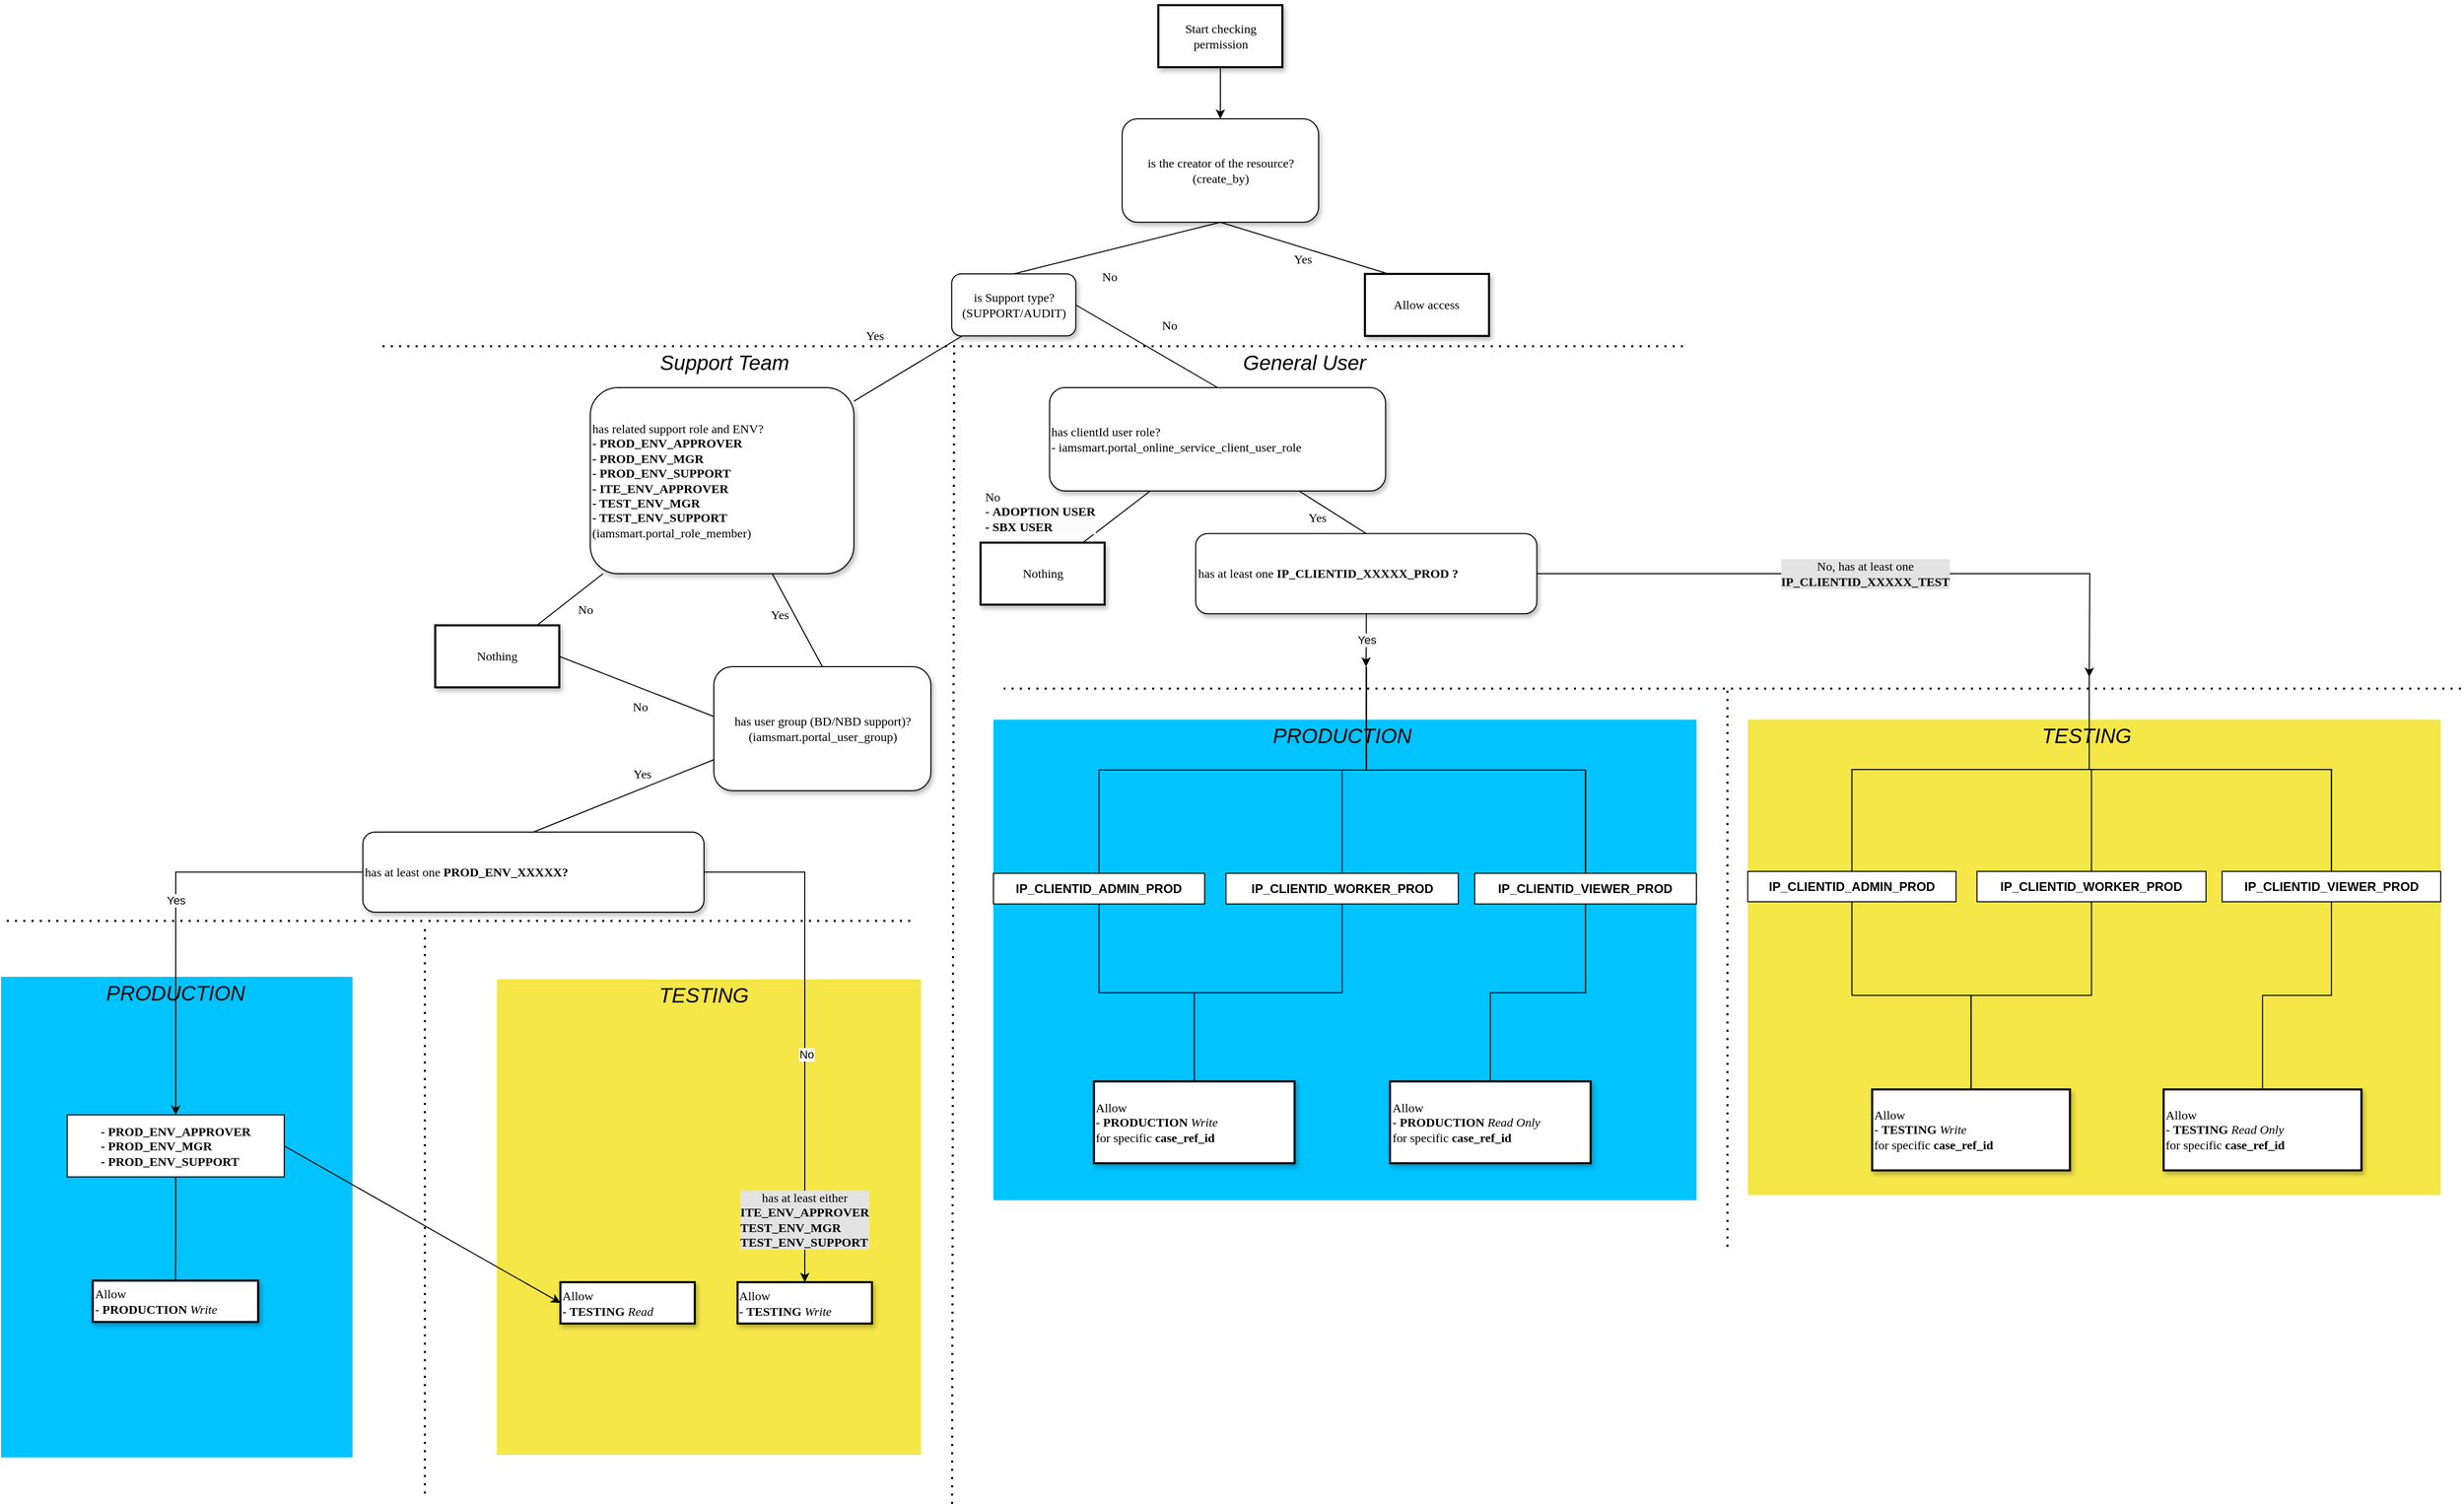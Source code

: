 <mxfile version="26.0.6" pages="2">
  <diagram name="Page-1" id="10a91c8b-09ff-31b1-d368-03940ed4cc9e">
    <mxGraphModel dx="2662" dy="961" grid="1" gridSize="10" guides="1" tooltips="1" connect="1" arrows="1" fold="1" page="1" pageScale="1" pageWidth="1100" pageHeight="850" background="none" math="0" shadow="0">
      <root>
        <mxCell id="0" />
        <mxCell id="1" parent="0" />
        <mxCell id="3dLhYdu3cuJutTxXhPSu-93" value="" style="group;fillColor=#00C3FF;" parent="1" vertex="1" connectable="0">
          <mxGeometry x="910" y="701.25" width="680" height="465" as="geometry" />
        </mxCell>
        <mxCell id="3dLhYdu3cuJutTxXhPSu-45" value="&lt;b&gt;IP_CLIENTID_ADMIN_PROD&lt;/b&gt;" style="whiteSpace=wrap;html=1;align=center;verticalAlign=middle;treeFolding=1;treeMoving=1;newEdgeStyle={&quot;edgeStyle&quot;:&quot;elbowEdgeStyle&quot;,&quot;startArrow&quot;:&quot;none&quot;,&quot;endArrow&quot;:&quot;none&quot;};imageWidth=24;" parent="3dLhYdu3cuJutTxXhPSu-93" vertex="1">
          <mxGeometry y="148.652" width="204.312" height="29.681" as="geometry" />
        </mxCell>
        <mxCell id="3dLhYdu3cuJutTxXhPSu-46" value="&lt;b style=&quot;&quot;&gt;IP_CLIENTID_WORKER_PROD&lt;/b&gt;" style="whiteSpace=wrap;html=1;align=center;verticalAlign=middle;treeFolding=1;treeMoving=1;newEdgeStyle={&quot;edgeStyle&quot;:&quot;elbowEdgeStyle&quot;,&quot;startArrow&quot;:&quot;none&quot;,&quot;endArrow&quot;:&quot;none&quot;};imageWidth=24;" parent="3dLhYdu3cuJutTxXhPSu-93" vertex="1">
          <mxGeometry x="224.906" y="148.652" width="224.743" height="29.681" as="geometry" />
        </mxCell>
        <mxCell id="3dLhYdu3cuJutTxXhPSu-48" value="&lt;b style=&quot;&quot;&gt;IP_CLIENTID_VIEWER_PROD&lt;/b&gt;" style="whiteSpace=wrap;html=1;align=center;verticalAlign=middle;treeFolding=1;treeMoving=1;newEdgeStyle={&quot;edgeStyle&quot;:&quot;elbowEdgeStyle&quot;,&quot;startArrow&quot;:&quot;none&quot;,&quot;endArrow&quot;:&quot;none&quot;};imageWidth=24;" parent="3dLhYdu3cuJutTxXhPSu-93" vertex="1">
          <mxGeometry x="465.473" y="148.652" width="214.527" height="29.681" as="geometry" />
        </mxCell>
        <mxCell id="3dLhYdu3cuJutTxXhPSu-50" value="&lt;div style=&quot;&quot;&gt;&lt;span style=&quot;background-color: transparent; color: light-dark(rgb(0, 0, 0), rgb(255, 255, 255));&quot;&gt;Allow&lt;/span&gt;&lt;/div&gt;&lt;div&gt;-&amp;nbsp;&lt;b&gt;PRODUCTION&lt;/b&gt; &lt;i&gt;Write&lt;/i&gt;&lt;br&gt;&lt;/div&gt;&lt;div&gt;for specific &lt;b&gt;case_ref_id&lt;/b&gt;&lt;/div&gt;" style="whiteSpace=wrap;html=1;rounded=0;shadow=1;labelBackgroundColor=none;strokeWidth=2;fontFamily=Verdana;fontSize=12;align=left;" parent="3dLhYdu3cuJutTxXhPSu-93" vertex="1">
          <mxGeometry x="97.204" y="350.001" width="194.096" height="79.149" as="geometry" />
        </mxCell>
        <mxCell id="3dLhYdu3cuJutTxXhPSu-54" value="&lt;div style=&quot;&quot;&gt;&lt;span style=&quot;background-color: transparent; color: light-dark(rgb(0, 0, 0), rgb(255, 255, 255));&quot;&gt;Allow&lt;/span&gt;&lt;/div&gt;&lt;div&gt;-&amp;nbsp;&lt;b&gt;PRODUCTION&lt;/b&gt; &lt;i&gt;Read Only&lt;/i&gt;&lt;br&gt;&lt;/div&gt;&lt;div&gt;for specific &lt;b&gt;case_ref_id&lt;/b&gt;&lt;/div&gt;" style="whiteSpace=wrap;html=1;rounded=0;shadow=1;labelBackgroundColor=none;strokeWidth=2;fontFamily=Verdana;fontSize=12;align=left;" parent="3dLhYdu3cuJutTxXhPSu-93" vertex="1">
          <mxGeometry x="383.567" y="350.001" width="194.096" height="79.149" as="geometry" />
        </mxCell>
        <mxCell id="3dLhYdu3cuJutTxXhPSu-82" value="" style="edgeStyle=elbowEdgeStyle;elbow=vertical;sourcePerimeterSpacing=0;targetPerimeterSpacing=0;startArrow=none;endArrow=none;rounded=0;curved=0;exitX=0.5;exitY=1;exitDx=0;exitDy=0;entryX=0.5;entryY=0;entryDx=0;entryDy=0;" parent="3dLhYdu3cuJutTxXhPSu-93" source="3dLhYdu3cuJutTxXhPSu-45" target="3dLhYdu3cuJutTxXhPSu-50" edge="1">
          <mxGeometry relative="1" as="geometry">
            <mxPoint x="24.814" y="178.085" as="sourcePoint" />
            <mxPoint x="259.772" y="257.234" as="targetPoint" />
          </mxGeometry>
        </mxCell>
        <mxCell id="3dLhYdu3cuJutTxXhPSu-83" value="" style="edgeStyle=elbowEdgeStyle;elbow=vertical;sourcePerimeterSpacing=0;targetPerimeterSpacing=0;startArrow=none;endArrow=none;rounded=0;curved=0;exitX=0.5;exitY=1;exitDx=0;exitDy=0;entryX=0.5;entryY=0;entryDx=0;entryDy=0;" parent="3dLhYdu3cuJutTxXhPSu-93" source="3dLhYdu3cuJutTxXhPSu-46" target="3dLhYdu3cuJutTxXhPSu-50" edge="1">
          <mxGeometry relative="1" as="geometry">
            <mxPoint x="112.371" y="188.721" as="sourcePoint" />
            <mxPoint x="204.312" y="258.965" as="targetPoint" />
          </mxGeometry>
        </mxCell>
        <mxCell id="3dLhYdu3cuJutTxXhPSu-86" value="PRODUCTION" style="text;html=1;align=center;verticalAlign=middle;whiteSpace=wrap;rounded=0;fontSize=20;fontStyle=2" parent="3dLhYdu3cuJutTxXhPSu-93" vertex="1">
          <mxGeometry x="265.922" width="143.018" height="29.681" as="geometry" />
        </mxCell>
        <mxCell id="3dLhYdu3cuJutTxXhPSu-88" value="" style="edgeStyle=elbowEdgeStyle;elbow=vertical;sourcePerimeterSpacing=0;targetPerimeterSpacing=0;startArrow=none;endArrow=none;rounded=0;curved=0;exitX=0.5;exitY=1;exitDx=0;exitDy=0;entryX=0.5;entryY=0;entryDx=0;entryDy=0;" parent="3dLhYdu3cuJutTxXhPSu-93" source="3dLhYdu3cuJutTxXhPSu-48" target="3dLhYdu3cuJutTxXhPSu-54" edge="1">
          <mxGeometry relative="1" as="geometry">
            <mxPoint x="347.646" y="187.979" as="sourcePoint" />
            <mxPoint x="230.167" y="397.723" as="targetPoint" />
          </mxGeometry>
        </mxCell>
        <mxCell id="3dLhYdu3cuJutTxXhPSu-94" value="" style="group;fillColor=light-dark(#f5e747, #ededed);" parent="1" vertex="1" connectable="0">
          <mxGeometry x="1639.69" y="701.25" width="670.31" height="460" as="geometry" />
        </mxCell>
        <mxCell id="3dLhYdu3cuJutTxXhPSu-55" value="&lt;div style=&quot;&quot;&gt;&lt;span style=&quot;background-color: transparent; color: light-dark(rgb(0, 0, 0), rgb(255, 255, 255));&quot;&gt;Allow&lt;/span&gt;&lt;/div&gt;&lt;div&gt;-&amp;nbsp;&lt;b&gt;TESTING&lt;/b&gt;&amp;nbsp;&lt;i&gt;Write&lt;/i&gt;&lt;br&gt;&lt;/div&gt;&lt;div&gt;for specific &lt;b&gt;case_ref_id&lt;/b&gt;&lt;/div&gt;" style="whiteSpace=wrap;html=1;rounded=0;shadow=1;labelBackgroundColor=none;strokeWidth=2;fontFamily=Verdana;fontSize=12;align=left;" parent="3dLhYdu3cuJutTxXhPSu-94" vertex="1">
          <mxGeometry x="120.309" y="357.782" width="191.33" height="78.298" as="geometry" />
        </mxCell>
        <mxCell id="3dLhYdu3cuJutTxXhPSu-56" value="&lt;div style=&quot;&quot;&gt;&lt;span style=&quot;background-color: transparent; color: light-dark(rgb(0, 0, 0), rgb(255, 255, 255));&quot;&gt;Allow&lt;/span&gt;&lt;/div&gt;&lt;div&gt;-&amp;nbsp;&lt;b&gt;TESTING&lt;/b&gt;&amp;nbsp;&lt;i&gt;Read Only&lt;/i&gt;&lt;br&gt;&lt;/div&gt;&lt;div&gt;for specific &lt;b&gt;case_ref_id&lt;/b&gt;&lt;/div&gt;" style="whiteSpace=wrap;html=1;rounded=0;shadow=1;labelBackgroundColor=none;strokeWidth=2;fontFamily=Verdana;fontSize=12;align=left;" parent="3dLhYdu3cuJutTxXhPSu-94" vertex="1">
          <mxGeometry x="402.27" y="357.782" width="191.33" height="78.298" as="geometry" />
        </mxCell>
        <mxCell id="3dLhYdu3cuJutTxXhPSu-65" value="&lt;b&gt;IP_CLIENTID_ADMIN_PROD&lt;/b&gt;" style="whiteSpace=wrap;html=1;align=center;verticalAlign=middle;treeFolding=1;treeMoving=1;newEdgeStyle={&quot;edgeStyle&quot;:&quot;elbowEdgeStyle&quot;,&quot;startArrow&quot;:&quot;none&quot;,&quot;endArrow&quot;:&quot;none&quot;};imageWidth=24;" parent="3dLhYdu3cuJutTxXhPSu-94" vertex="1">
          <mxGeometry y="146.809" width="201.4" height="29.362" as="geometry" />
        </mxCell>
        <mxCell id="3dLhYdu3cuJutTxXhPSu-66" value="&lt;b style=&quot;&quot;&gt;IP_CLIENTID_WORKER_PROD&lt;/b&gt;" style="whiteSpace=wrap;html=1;align=center;verticalAlign=middle;treeFolding=1;treeMoving=1;newEdgeStyle={&quot;edgeStyle&quot;:&quot;elbowEdgeStyle&quot;,&quot;startArrow&quot;:&quot;none&quot;,&quot;endArrow&quot;:&quot;none&quot;};imageWidth=24;" parent="3dLhYdu3cuJutTxXhPSu-94" vertex="1">
          <mxGeometry x="221.701" y="146.809" width="221.54" height="29.362" as="geometry" />
        </mxCell>
        <mxCell id="3dLhYdu3cuJutTxXhPSu-68" value="&lt;b style=&quot;&quot;&gt;IP_CLIENTID_VIEWER_PROD&lt;/b&gt;" style="whiteSpace=wrap;html=1;align=center;verticalAlign=middle;treeFolding=1;treeMoving=1;newEdgeStyle={&quot;edgeStyle&quot;:&quot;elbowEdgeStyle&quot;,&quot;startArrow&quot;:&quot;none&quot;,&quot;endArrow&quot;:&quot;none&quot;};imageWidth=24;" parent="3dLhYdu3cuJutTxXhPSu-94" vertex="1">
          <mxGeometry x="458.84" y="146.809" width="211.47" height="29.362" as="geometry" />
        </mxCell>
        <mxCell id="3dLhYdu3cuJutTxXhPSu-87" value="TESTING" style="text;html=1;align=center;verticalAlign=middle;whiteSpace=wrap;rounded=0;fontSize=20;fontStyle=2" parent="3dLhYdu3cuJutTxXhPSu-94" vertex="1">
          <mxGeometry x="257.168" width="140.98" height="29.362" as="geometry" />
        </mxCell>
        <mxCell id="3dLhYdu3cuJutTxXhPSu-89" value="" style="edgeStyle=elbowEdgeStyle;elbow=vertical;sourcePerimeterSpacing=0;targetPerimeterSpacing=0;startArrow=none;endArrow=none;rounded=0;curved=0;exitX=0.5;exitY=1;exitDx=0;exitDy=0;entryX=0.5;entryY=0;entryDx=0;entryDy=0;" parent="3dLhYdu3cuJutTxXhPSu-94" source="3dLhYdu3cuJutTxXhPSu-68" target="3dLhYdu3cuJutTxXhPSu-56" edge="1">
          <mxGeometry relative="1" as="geometry">
            <mxPoint x="-130.598" y="185.957" as="sourcePoint" />
            <mxPoint x="-196.053" y="393.447" as="targetPoint" />
          </mxGeometry>
        </mxCell>
        <mxCell id="3dLhYdu3cuJutTxXhPSu-90" value="" style="edgeStyle=elbowEdgeStyle;elbow=vertical;sourcePerimeterSpacing=0;targetPerimeterSpacing=0;startArrow=none;endArrow=none;rounded=0;curved=0;exitX=0.5;exitY=1;exitDx=0;exitDy=0;entryX=0.5;entryY=0;entryDx=0;entryDy=0;" parent="3dLhYdu3cuJutTxXhPSu-94" source="3dLhYdu3cuJutTxXhPSu-66" target="3dLhYdu3cuJutTxXhPSu-55" edge="1">
          <mxGeometry relative="1" as="geometry">
            <mxPoint x="-130.598" y="185.957" as="sourcePoint" />
            <mxPoint x="-196.053" y="393.447" as="targetPoint" />
          </mxGeometry>
        </mxCell>
        <mxCell id="3dLhYdu3cuJutTxXhPSu-91" value="" style="edgeStyle=elbowEdgeStyle;elbow=vertical;sourcePerimeterSpacing=0;targetPerimeterSpacing=0;startArrow=none;endArrow=none;rounded=0;curved=0;exitX=0.5;exitY=1;exitDx=0;exitDy=0;entryX=0.5;entryY=0;entryDx=0;entryDy=0;" parent="3dLhYdu3cuJutTxXhPSu-94" source="3dLhYdu3cuJutTxXhPSu-65" target="3dLhYdu3cuJutTxXhPSu-55" edge="1">
          <mxGeometry relative="1" as="geometry">
            <mxPoint x="-120.528" y="195.745" as="sourcePoint" />
            <mxPoint x="-185.983" y="403.234" as="targetPoint" />
          </mxGeometry>
        </mxCell>
        <mxCell id="62893188c0fa7362-1" value="is Support type?&lt;div&gt;(SUPPORT/AUDIT)&lt;/div&gt;" style="whiteSpace=wrap;html=1;rounded=1;shadow=1;labelBackgroundColor=none;strokeWidth=1;fontFamily=Verdana;fontSize=12;align=center;" parent="1" vertex="1">
          <mxGeometry x="869.644" y="270" width="120" height="60" as="geometry" />
        </mxCell>
        <mxCell id="62893188c0fa7362-3" value="has related support role and ENV?&lt;br&gt;&lt;div&gt;&lt;b&gt;- PROD_ENV_APPROVER&lt;/b&gt;&lt;/div&gt;&lt;div&gt;&lt;b&gt;- PROD_ENV_MGR&lt;/b&gt;&lt;/div&gt;&lt;div&gt;&lt;b&gt;- PROD_ENV_SUPPORT&lt;/b&gt;&lt;/div&gt;&lt;div&gt;&lt;div&gt;&lt;b&gt;- ITE_ENV_APPROVER&lt;/b&gt;&lt;/div&gt;&lt;div&gt;&lt;b&gt;- TEST_ENV_MGR&lt;/b&gt;&lt;/div&gt;&lt;div&gt;&lt;b&gt;- TEST_ENV_SUPPORT&lt;/b&gt;&lt;/div&gt;&lt;/div&gt;(iamsmart.portal_role_member)" style="whiteSpace=wrap;html=1;rounded=1;shadow=1;labelBackgroundColor=none;strokeWidth=1;fontFamily=Verdana;fontSize=12;align=left;" parent="1" vertex="1">
          <mxGeometry x="520" y="380" width="255" height="180" as="geometry" />
        </mxCell>
        <mxCell id="62893188c0fa7362-4" value="Yes" style="rounded=0;html=1;labelBackgroundColor=none;startArrow=none;startFill=0;startSize=5;endArrow=none;endFill=0;endSize=5;jettySize=auto;orthogonalLoop=1;strokeWidth=1;fontFamily=Verdana;fontSize=12" parent="1" source="62893188c0fa7362-1" target="62893188c0fa7362-3" edge="1">
          <mxGeometry x="0.185" y="-44" relative="1" as="geometry">
            <mxPoint as="offset" />
          </mxGeometry>
        </mxCell>
        <mxCell id="62893188c0fa7362-5" value="No" style="rounded=0;html=1;labelBackgroundColor=none;startArrow=none;startFill=0;startSize=5;endArrow=none;endFill=0;endSize=5;jettySize=auto;orthogonalLoop=1;strokeWidth=1;fontFamily=Verdana;fontSize=12;exitX=1;exitY=0.5;exitDx=0;exitDy=0;entryX=0.5;entryY=0;entryDx=0;entryDy=0;" parent="1" source="62893188c0fa7362-1" target="ggczQ8R7zVc78r3qwQfg-11" edge="1">
          <mxGeometry x="0.11" y="28" relative="1" as="geometry">
            <mxPoint as="offset" />
            <mxPoint x="1067.5" y="376.957" as="sourcePoint" />
            <mxPoint x="709.0" y="400" as="targetPoint" />
          </mxGeometry>
        </mxCell>
        <mxCell id="62893188c0fa7362-11" value="&lt;span&gt;Nothing&lt;/span&gt;" style="whiteSpace=wrap;html=1;rounded=0;shadow=1;labelBackgroundColor=none;strokeWidth=2;fontFamily=Verdana;fontSize=12;align=center;" parent="1" vertex="1">
          <mxGeometry x="370" y="610" width="120" height="60" as="geometry" />
        </mxCell>
        <mxCell id="62893188c0fa7362-16" value="Yes" style="rounded=0;html=1;labelBackgroundColor=none;startArrow=none;startFill=0;startSize=5;endArrow=none;endFill=0;endSize=5;jettySize=auto;orthogonalLoop=1;strokeWidth=1;fontFamily=Verdana;fontSize=12;entryX=0.5;entryY=0;entryDx=0;entryDy=0;" parent="1" source="62893188c0fa7362-3" target="ggczQ8R7zVc78r3qwQfg-3" edge="1">
          <mxGeometry x="-0.261" y="-13" relative="1" as="geometry">
            <mxPoint as="offset" />
            <mxPoint x="177.5" y="585" as="targetPoint" />
          </mxGeometry>
        </mxCell>
        <mxCell id="62893188c0fa7362-17" value="No" style="rounded=0;html=1;labelBackgroundColor=none;startArrow=none;startFill=0;startSize=5;endArrow=none;endFill=0;endSize=5;jettySize=auto;orthogonalLoop=1;strokeWidth=1;fontFamily=Verdana;fontSize=12" parent="1" source="62893188c0fa7362-3" target="62893188c0fa7362-11" edge="1">
          <mxGeometry x="-0.129" y="17" relative="1" as="geometry">
            <mxPoint as="offset" />
          </mxGeometry>
        </mxCell>
        <mxCell id="ggczQ8R7zVc78r3qwQfg-2" value="" style="endArrow=none;dashed=1;html=1;dashPattern=1 3;strokeWidth=2;rounded=0;" parent="1" edge="1">
          <mxGeometry width="50" height="50" relative="1" as="geometry">
            <mxPoint x="870" y="1460" as="sourcePoint" />
            <mxPoint x="872" y="340" as="targetPoint" />
          </mxGeometry>
        </mxCell>
        <mxCell id="ggczQ8R7zVc78r3qwQfg-3" value="has user group (BD/NBD support)?&lt;br&gt;&lt;span&gt;(iamsmart.portal_user_group)&lt;/span&gt;" style="whiteSpace=wrap;html=1;rounded=1;shadow=1;labelBackgroundColor=none;strokeWidth=1;fontFamily=Verdana;fontSize=12;align=center;" parent="1" vertex="1">
          <mxGeometry x="639.5" y="650" width="210" height="120" as="geometry" />
        </mxCell>
        <mxCell id="ggczQ8R7zVc78r3qwQfg-7" value="Yes" style="rounded=0;html=1;labelBackgroundColor=none;startArrow=none;startFill=0;startSize=5;endArrow=none;endFill=0;endSize=5;jettySize=auto;orthogonalLoop=1;strokeWidth=1;fontFamily=Verdana;fontSize=12;exitX=0;exitY=0.75;exitDx=0;exitDy=0;entryX=0.5;entryY=0;entryDx=0;entryDy=0;" parent="1" source="ggczQ8R7zVc78r3qwQfg-3" target="3dLhYdu3cuJutTxXhPSu-158" edge="1">
          <mxGeometry x="-0.261" y="-13" relative="1" as="geometry">
            <mxPoint as="offset" />
            <mxPoint x="137" y="785" as="sourcePoint" />
            <mxPoint x="312" y="845" as="targetPoint" />
          </mxGeometry>
        </mxCell>
        <mxCell id="ggczQ8R7zVc78r3qwQfg-9" value="No" style="rounded=0;html=1;labelBackgroundColor=none;startArrow=none;startFill=0;startSize=5;endArrow=none;endFill=0;endSize=5;jettySize=auto;orthogonalLoop=1;strokeWidth=1;fontFamily=Verdana;fontSize=12;exitX=-0.001;exitY=0.401;exitDx=0;exitDy=0;entryX=1;entryY=0.5;entryDx=0;entryDy=0;exitPerimeter=0;" parent="1" source="ggczQ8R7zVc78r3qwQfg-3" target="62893188c0fa7362-11" edge="1">
          <mxGeometry x="-0.129" y="17" relative="1" as="geometry">
            <mxPoint as="offset" />
            <mxPoint x="239.5" y="735" as="sourcePoint" />
          </mxGeometry>
        </mxCell>
        <mxCell id="ggczQ8R7zVc78r3qwQfg-11" value="&lt;span&gt;has clientId user role?&lt;br&gt;&lt;div style=&quot;&quot;&gt;&lt;span style=&quot;background-color: transparent; color: light-dark(rgb(0, 0, 0), rgb(255, 255, 255));&quot;&gt;- iamsmart.portal_online_service_client_user_role&lt;/span&gt;&lt;/div&gt;&lt;/span&gt;" style="whiteSpace=wrap;html=1;rounded=1;shadow=1;labelBackgroundColor=none;strokeWidth=1;fontFamily=Verdana;fontSize=12;align=left;" parent="1" vertex="1">
          <mxGeometry x="964.287" y="380" width="325" height="100" as="geometry" />
        </mxCell>
        <mxCell id="ggczQ8R7zVc78r3qwQfg-12" value="&lt;span&gt;Nothing&lt;/span&gt;" style="whiteSpace=wrap;html=1;rounded=0;shadow=1;labelBackgroundColor=none;strokeWidth=2;fontFamily=Verdana;fontSize=12;align=center;" parent="1" vertex="1">
          <mxGeometry x="897.5" y="530" width="120" height="60" as="geometry" />
        </mxCell>
        <mxCell id="ggczQ8R7zVc78r3qwQfg-13" value="Yes" style="rounded=0;html=1;labelBackgroundColor=none;startArrow=none;startFill=0;startSize=5;endArrow=none;endFill=0;endSize=5;jettySize=auto;orthogonalLoop=1;strokeWidth=1;fontFamily=Verdana;fontSize=12;entryX=0.5;entryY=0;entryDx=0;entryDy=0;" parent="1" source="ggczQ8R7zVc78r3qwQfg-11" target="3dLhYdu3cuJutTxXhPSu-57" edge="1">
          <mxGeometry x="-0.261" y="-13" relative="1" as="geometry">
            <mxPoint as="offset" />
            <mxPoint x="1260" y="530" as="targetPoint" />
          </mxGeometry>
        </mxCell>
        <mxCell id="ggczQ8R7zVc78r3qwQfg-14" value="&lt;span style=&quot;color: rgb(0, 0, 0); font-family: Verdana; font-size: 12px; font-style: normal; font-variant-ligatures: normal; font-variant-caps: normal; letter-spacing: normal; orphans: 2; text-indent: 0px; text-transform: none; widows: 2; word-spacing: 0px; -webkit-text-stroke-width: 0px; white-space: nowrap; background-color: rgb(251, 251, 251); text-decoration-thickness: initial; text-decoration-style: initial; text-decoration-color: initial; float: none; display: inline !important;&quot;&gt;No&lt;br&gt;&lt;/span&gt;&lt;span style=&quot;color: rgb(0, 0, 0); font-family: Verdana; font-size: 12px; font-style: normal; font-variant-ligatures: normal; font-variant-caps: normal; letter-spacing: normal; orphans: 2; text-indent: 0px; text-transform: none; widows: 2; word-spacing: 0px; -webkit-text-stroke-width: 0px; white-space: nowrap; background-color: rgb(251, 251, 251); text-decoration-thickness: initial; text-decoration-style: initial; text-decoration-color: initial; float: none; display: inline !important;&quot;&gt;-&amp;nbsp;&lt;b&gt;ADOPTION USER&lt;/b&gt;&lt;/span&gt;&lt;div style=&quot;forced-color-adjust: none; color: rgb(0, 0, 0); font-family: Verdana; font-size: 12px; font-style: normal; font-variant-ligatures: normal; font-variant-caps: normal; letter-spacing: normal; orphans: 2; text-indent: 0px; text-transform: none; widows: 2; word-spacing: 0px; -webkit-text-stroke-width: 0px; white-space: nowrap; background-color: rgb(251, 251, 251); text-decoration-thickness: initial; text-decoration-style: initial; text-decoration-color: initial;&quot;&gt;&lt;b&gt;- SBX USER&lt;/b&gt;&lt;/div&gt;" style="rounded=0;html=1;labelBackgroundColor=none;startArrow=none;startFill=0;startSize=5;endArrow=none;endFill=0;endSize=5;jettySize=auto;orthogonalLoop=1;strokeWidth=1;fontFamily=Verdana;fontSize=12;align=left;" parent="1" source="ggczQ8R7zVc78r3qwQfg-11" target="ggczQ8R7zVc78r3qwQfg-12" edge="1">
          <mxGeometry x="1" y="-101" relative="1" as="geometry">
            <mxPoint x="-35" y="50" as="offset" />
          </mxGeometry>
        </mxCell>
        <mxCell id="ggczQ8R7zVc78r3qwQfg-20" value="Support Team" style="text;html=1;align=center;verticalAlign=middle;whiteSpace=wrap;rounded=0;fontSize=20;fontStyle=2" parent="1" vertex="1">
          <mxGeometry x="580" y="340" width="140" height="30" as="geometry" />
        </mxCell>
        <mxCell id="ggczQ8R7zVc78r3qwQfg-23" value="General User" style="text;html=1;align=center;verticalAlign=middle;whiteSpace=wrap;rounded=0;fontSize=20;fontStyle=2" parent="1" vertex="1">
          <mxGeometry x="1141.07" y="340" width="140" height="30" as="geometry" />
        </mxCell>
        <mxCell id="ggczQ8R7zVc78r3qwQfg-24" value="is the creator of the resource?&lt;div&gt;(create_by)&lt;/div&gt;" style="whiteSpace=wrap;html=1;rounded=1;shadow=1;labelBackgroundColor=none;strokeWidth=1;fontFamily=Verdana;fontSize=12;align=center;" parent="1" vertex="1">
          <mxGeometry x="1034.501" y="120" width="190" height="100" as="geometry" />
        </mxCell>
        <mxCell id="ggczQ8R7zVc78r3qwQfg-25" value="Yes" style="rounded=0;html=1;labelBackgroundColor=none;startArrow=none;startFill=0;startSize=5;endArrow=none;endFill=0;endSize=5;jettySize=auto;orthogonalLoop=1;strokeWidth=1;fontFamily=Verdana;fontSize=12;exitX=0.5;exitY=1;exitDx=0;exitDy=0;entryX=1;entryY=0.5;entryDx=0;entryDy=0;" parent="1" source="ggczQ8R7zVc78r3qwQfg-24" target="ggczQ8R7zVc78r3qwQfg-27" edge="1">
          <mxGeometry x="-0.359" y="-11" relative="1" as="geometry">
            <mxPoint as="offset" />
            <mxPoint x="442.5" y="220" as="targetPoint" />
          </mxGeometry>
        </mxCell>
        <mxCell id="ggczQ8R7zVc78r3qwQfg-26" value="No" style="rounded=0;html=1;labelBackgroundColor=none;startArrow=none;startFill=0;startSize=5;endArrow=none;endFill=0;endSize=5;jettySize=auto;orthogonalLoop=1;strokeWidth=1;fontFamily=Verdana;fontSize=12;exitX=0.5;exitY=1;exitDx=0;exitDy=0;entryX=0.5;entryY=0;entryDx=0;entryDy=0;" parent="1" source="ggczQ8R7zVc78r3qwQfg-24" target="62893188c0fa7362-1" edge="1">
          <mxGeometry x="0.143" y="25" relative="1" as="geometry">
            <mxPoint as="offset" />
            <mxPoint x="602.5" y="370" as="sourcePoint" />
            <mxPoint x="692.5" y="430" as="targetPoint" />
          </mxGeometry>
        </mxCell>
        <mxCell id="ggczQ8R7zVc78r3qwQfg-27" value="&lt;span&gt;Allow access&lt;/span&gt;" style="whiteSpace=wrap;html=1;rounded=0;shadow=1;labelBackgroundColor=none;strokeWidth=2;fontFamily=Verdana;fontSize=12;align=center;" parent="1" vertex="1">
          <mxGeometry x="1269.359" y="270" width="120" height="60" as="geometry" />
        </mxCell>
        <mxCell id="ggczQ8R7zVc78r3qwQfg-30" style="edgeStyle=orthogonalEdgeStyle;rounded=0;orthogonalLoop=1;jettySize=auto;html=1;exitX=0.5;exitY=1;exitDx=0;exitDy=0;entryX=0.5;entryY=0;entryDx=0;entryDy=0;" parent="1" source="ggczQ8R7zVc78r3qwQfg-28" target="ggczQ8R7zVc78r3qwQfg-24" edge="1">
          <mxGeometry relative="1" as="geometry" />
        </mxCell>
        <mxCell id="ggczQ8R7zVc78r3qwQfg-28" value="&lt;span&gt;Start checking permission&lt;/span&gt;" style="whiteSpace=wrap;html=1;rounded=0;shadow=1;labelBackgroundColor=none;strokeWidth=2;fontFamily=Verdana;fontSize=12;align=center;" parent="1" vertex="1">
          <mxGeometry x="1069.501" y="10" width="120" height="60" as="geometry" />
        </mxCell>
        <mxCell id="3dLhYdu3cuJutTxXhPSu-22" value="" style="endArrow=none;dashed=1;html=1;dashPattern=1 3;strokeWidth=2;rounded=0;" parent="1" edge="1">
          <mxGeometry width="50" height="50" relative="1" as="geometry">
            <mxPoint x="1577" y="340" as="sourcePoint" />
            <mxPoint x="317" y="340" as="targetPoint" />
          </mxGeometry>
        </mxCell>
        <mxCell id="3dLhYdu3cuJutTxXhPSu-44" value="" style="edgeStyle=elbowEdgeStyle;elbow=vertical;sourcePerimeterSpacing=0;targetPerimeterSpacing=0;startArrow=none;endArrow=none;rounded=0;curved=0;exitX=0.5;exitY=1;exitDx=0;exitDy=0;" parent="1" target="3dLhYdu3cuJutTxXhPSu-45" edge="1">
          <mxGeometry relative="1" as="geometry">
            <mxPoint x="1270.65" y="650" as="sourcePoint" />
          </mxGeometry>
        </mxCell>
        <mxCell id="3dLhYdu3cuJutTxXhPSu-47" value="" style="edgeStyle=elbowEdgeStyle;elbow=vertical;sourcePerimeterSpacing=0;targetPerimeterSpacing=0;startArrow=none;endArrow=none;rounded=0;curved=0;entryX=0.5;entryY=0;entryDx=0;entryDy=0;exitX=0.5;exitY=1;exitDx=0;exitDy=0;" parent="1" target="3dLhYdu3cuJutTxXhPSu-46" edge="1">
          <mxGeometry relative="1" as="geometry">
            <mxPoint x="1270.65" y="650" as="sourcePoint" />
            <mxPoint x="1560.66" y="728.75" as="targetPoint" />
          </mxGeometry>
        </mxCell>
        <mxCell id="3dLhYdu3cuJutTxXhPSu-49" value="" style="edgeStyle=elbowEdgeStyle;elbow=vertical;sourcePerimeterSpacing=0;targetPerimeterSpacing=0;startArrow=none;endArrow=none;rounded=0;curved=0;exitX=0.5;exitY=1;exitDx=0;exitDy=0;" parent="1" target="3dLhYdu3cuJutTxXhPSu-48" edge="1">
          <mxGeometry relative="1" as="geometry">
            <mxPoint x="1270.65" y="650" as="sourcePoint" />
          </mxGeometry>
        </mxCell>
        <mxCell id="3dLhYdu3cuJutTxXhPSu-72" value="&lt;span style=&quot;forced-color-adjust: none; color: rgb(0, 0, 0); font-family: Verdana; font-size: 12px; font-style: normal; font-variant-ligatures: normal; font-variant-caps: normal; font-weight: 400; letter-spacing: normal; orphans: 2; text-align: left; text-indent: 0px; text-transform: none; widows: 2; word-spacing: 0px; -webkit-text-stroke-width: 0px; white-space: normal; text-decoration-thickness: initial; text-decoration-style: initial; text-decoration-color: initial; float: none; display: inline !important;&quot;&gt;No, has at least one&lt;br&gt;&lt;/span&gt;&lt;b style=&quot;forced-color-adjust: none; color: rgb(0, 0, 0); font-family: Verdana; font-size: 12px; font-style: normal; font-variant-ligatures: normal; font-variant-caps: normal; letter-spacing: normal; orphans: 2; text-align: left; text-indent: 0px; text-transform: none; widows: 2; word-spacing: 0px; -webkit-text-stroke-width: 0px; white-space: normal; text-decoration-thickness: initial; text-decoration-style: initial; text-decoration-color: initial;&quot;&gt;IP_CLIENTID_XXXXX_TEST&lt;/b&gt;" style="edgeStyle=orthogonalEdgeStyle;rounded=0;orthogonalLoop=1;jettySize=auto;html=1;labelBackgroundColor=light-dark(#e3e3e3, #ededed);" parent="1" source="3dLhYdu3cuJutTxXhPSu-57" edge="1">
          <mxGeometry relative="1" as="geometry">
            <mxPoint x="1970" y="660" as="targetPoint" />
          </mxGeometry>
        </mxCell>
        <mxCell id="3dLhYdu3cuJutTxXhPSu-164" value="Yes" style="edgeStyle=orthogonalEdgeStyle;rounded=0;orthogonalLoop=1;jettySize=auto;html=1;exitX=0.5;exitY=1;exitDx=0;exitDy=0;" parent="1" source="3dLhYdu3cuJutTxXhPSu-57" edge="1">
          <mxGeometry relative="1" as="geometry">
            <mxPoint x="1270.333" y="650" as="targetPoint" />
          </mxGeometry>
        </mxCell>
        <mxCell id="3dLhYdu3cuJutTxXhPSu-57" value="has at least one&lt;b&gt;&amp;nbsp;IP_CLIENTID_XXXXX_PROD&amp;nbsp;&lt;/b&gt;&lt;b style=&quot;background-color: transparent; color: light-dark(rgb(0, 0, 0), rgb(255, 255, 255));&quot;&gt;?&lt;/b&gt;" style="whiteSpace=wrap;html=1;rounded=1;shadow=1;labelBackgroundColor=none;strokeWidth=1;fontFamily=Verdana;fontSize=12;align=left;" parent="1" vertex="1">
          <mxGeometry x="1105.66" y="521.25" width="329.98" height="77.5" as="geometry" />
        </mxCell>
        <mxCell id="3dLhYdu3cuJutTxXhPSu-59" value="" style="edgeStyle=elbowEdgeStyle;elbow=vertical;sourcePerimeterSpacing=0;targetPerimeterSpacing=0;startArrow=none;endArrow=none;rounded=0;curved=0;exitX=0.5;exitY=1;exitDx=0;exitDy=0;" parent="1" target="3dLhYdu3cuJutTxXhPSu-48" edge="1">
          <mxGeometry relative="1" as="geometry">
            <mxPoint x="1270.65" y="650" as="sourcePoint" />
          </mxGeometry>
        </mxCell>
        <mxCell id="3dLhYdu3cuJutTxXhPSu-64" value="" style="edgeStyle=elbowEdgeStyle;elbow=vertical;sourcePerimeterSpacing=0;targetPerimeterSpacing=0;startArrow=none;endArrow=none;rounded=0;curved=0;exitX=0.5;exitY=1;exitDx=0;exitDy=0;" parent="1" target="3dLhYdu3cuJutTxXhPSu-65" edge="1">
          <mxGeometry relative="1" as="geometry">
            <mxPoint x="1970" y="651.25" as="sourcePoint" />
          </mxGeometry>
        </mxCell>
        <mxCell id="3dLhYdu3cuJutTxXhPSu-67" value="" style="edgeStyle=elbowEdgeStyle;elbow=vertical;sourcePerimeterSpacing=0;targetPerimeterSpacing=0;startArrow=none;endArrow=none;rounded=0;curved=0;entryX=0.5;entryY=0;entryDx=0;entryDy=0;exitX=0.5;exitY=1;exitDx=0;exitDy=0;" parent="1" target="3dLhYdu3cuJutTxXhPSu-66" edge="1">
          <mxGeometry relative="1" as="geometry">
            <mxPoint x="1970" y="651.25" as="sourcePoint" />
            <mxPoint x="2260.66" y="728.5" as="targetPoint" />
          </mxGeometry>
        </mxCell>
        <mxCell id="3dLhYdu3cuJutTxXhPSu-69" value="" style="edgeStyle=elbowEdgeStyle;elbow=vertical;sourcePerimeterSpacing=0;targetPerimeterSpacing=0;startArrow=none;endArrow=none;rounded=0;curved=0;exitX=0.5;exitY=1;exitDx=0;exitDy=0;" parent="1" target="3dLhYdu3cuJutTxXhPSu-68" edge="1">
          <mxGeometry relative="1" as="geometry">
            <mxPoint x="1970" y="651.25" as="sourcePoint" />
          </mxGeometry>
        </mxCell>
        <mxCell id="3dLhYdu3cuJutTxXhPSu-70" value="" style="edgeStyle=elbowEdgeStyle;elbow=vertical;sourcePerimeterSpacing=0;targetPerimeterSpacing=0;startArrow=none;endArrow=none;rounded=0;curved=0;exitX=0.5;exitY=1;exitDx=0;exitDy=0;" parent="1" target="3dLhYdu3cuJutTxXhPSu-68" edge="1">
          <mxGeometry relative="1" as="geometry">
            <mxPoint x="1970" y="651.25" as="sourcePoint" />
          </mxGeometry>
        </mxCell>
        <mxCell id="3dLhYdu3cuJutTxXhPSu-84" value="" style="endArrow=none;dashed=1;html=1;dashPattern=1 3;strokeWidth=2;rounded=0;" parent="1" edge="1">
          <mxGeometry width="50" height="50" relative="1" as="geometry">
            <mxPoint x="1620" y="1211.25" as="sourcePoint" />
            <mxPoint x="1620" y="671.25" as="targetPoint" />
          </mxGeometry>
        </mxCell>
        <mxCell id="3dLhYdu3cuJutTxXhPSu-85" value="" style="endArrow=none;dashed=1;html=1;dashPattern=1 3;strokeWidth=2;rounded=0;" parent="1" edge="1">
          <mxGeometry width="50" height="50" relative="1" as="geometry">
            <mxPoint x="2329.5" y="671.25" as="sourcePoint" />
            <mxPoint x="920" y="671.25" as="targetPoint" />
          </mxGeometry>
        </mxCell>
        <mxCell id="3dLhYdu3cuJutTxXhPSu-127" value="" style="group;fillColor=#00C3FF;" parent="1" vertex="1" connectable="0">
          <mxGeometry x="-50" y="950" width="340" height="465" as="geometry" />
        </mxCell>
        <mxCell id="ikDHi0NmjfAgZXKBg_fg-6" value="" style="edgeStyle=elbowEdgeStyle;rounded=0;orthogonalLoop=1;jettySize=auto;html=1;elbow=vertical;startArrow=none;endArrow=none;" parent="3dLhYdu3cuJutTxXhPSu-127" source="3dLhYdu3cuJutTxXhPSu-129" target="3dLhYdu3cuJutTxXhPSu-131" edge="1">
          <mxGeometry relative="1" as="geometry" />
        </mxCell>
        <mxCell id="3dLhYdu3cuJutTxXhPSu-129" value="&lt;div style=&quot;font-family: Verdana; text-align: left;&quot;&gt;&lt;b&gt;- PROD_ENV_APPROVER&lt;/b&gt;&lt;/div&gt;&lt;div style=&quot;font-family: Verdana; text-align: left;&quot;&gt;&lt;b&gt;- PROD_ENV_MGR&lt;/b&gt;&lt;/div&gt;&lt;div style=&quot;font-family: Verdana; text-align: left;&quot;&gt;&lt;b&gt;- PROD_ENV_SUPPORT&lt;/b&gt;&lt;/div&gt;" style="whiteSpace=wrap;html=1;align=center;verticalAlign=middle;treeFolding=1;treeMoving=1;newEdgeStyle={&quot;edgeStyle&quot;:&quot;elbowEdgeStyle&quot;,&quot;startArrow&quot;:&quot;none&quot;,&quot;endArrow&quot;:&quot;none&quot;};imageWidth=24;" parent="3dLhYdu3cuJutTxXhPSu-127" vertex="1">
          <mxGeometry x="63.953" y="133.652" width="210" height="60" as="geometry" />
        </mxCell>
        <mxCell id="3dLhYdu3cuJutTxXhPSu-131" value="&lt;div style=&quot;&quot;&gt;&lt;span style=&quot;background-color: transparent; color: light-dark(rgb(0, 0, 0), rgb(255, 255, 255));&quot;&gt;Allow&lt;/span&gt;&lt;/div&gt;&lt;div&gt;-&amp;nbsp;&lt;b&gt;PRODUCTION&lt;/b&gt; &lt;i&gt;Write&lt;/i&gt;&lt;/div&gt;" style="whiteSpace=wrap;html=1;rounded=0;shadow=1;labelBackgroundColor=none;strokeWidth=2;fontFamily=Verdana;fontSize=12;align=left;" parent="3dLhYdu3cuJutTxXhPSu-127" vertex="1">
          <mxGeometry x="88.717" y="294.001" width="160" height="40" as="geometry" />
        </mxCell>
        <mxCell id="3dLhYdu3cuJutTxXhPSu-135" value="PRODUCTION" style="text;html=1;align=center;verticalAlign=middle;whiteSpace=wrap;rounded=0;fontSize=20;fontStyle=2" parent="3dLhYdu3cuJutTxXhPSu-127" vertex="1">
          <mxGeometry x="132.961" width="71.509" height="29.681" as="geometry" />
        </mxCell>
        <mxCell id="3dLhYdu3cuJutTxXhPSu-137" value="" style="group;fillColor=light-dark(#f5e747, #ededed);" parent="1" vertex="1" connectable="0">
          <mxGeometry x="429.69" y="952.5" width="410.31" height="460" as="geometry" />
        </mxCell>
        <mxCell id="3dLhYdu3cuJutTxXhPSu-138" value="&lt;div style=&quot;&quot;&gt;&lt;div&gt;&lt;span style=&quot;background-color: transparent; color: light-dark(rgb(0, 0, 0), rgb(255, 255, 255));&quot;&gt;Allow&lt;/span&gt;&lt;/div&gt;&lt;div&gt;-&amp;nbsp;&lt;b&gt;TESTING&lt;/b&gt;&amp;nbsp;&lt;i&gt;Write&lt;/i&gt;&lt;/div&gt;&lt;/div&gt;" style="whiteSpace=wrap;html=1;rounded=0;shadow=1;labelBackgroundColor=none;strokeWidth=2;fontFamily=Verdana;fontSize=12;align=left;" parent="3dLhYdu3cuJutTxXhPSu-137" vertex="1">
          <mxGeometry x="232.795" y="293.002" width="130" height="40" as="geometry" />
        </mxCell>
        <mxCell id="3dLhYdu3cuJutTxXhPSu-143" value="TESTING" style="text;html=1;align=center;verticalAlign=middle;whiteSpace=wrap;rounded=0;fontSize=20;fontStyle=2" parent="3dLhYdu3cuJutTxXhPSu-137" vertex="1">
          <mxGeometry x="157.418" width="86.297" height="29.362" as="geometry" />
        </mxCell>
        <mxCell id="GeK2E0vcMYUvxhaoGY6n-1" value="&lt;div style=&quot;&quot;&gt;&lt;div&gt;&lt;span style=&quot;background-color: transparent; color: light-dark(rgb(0, 0, 0), rgb(255, 255, 255));&quot;&gt;Allow&lt;/span&gt;&lt;/div&gt;&lt;div&gt;-&amp;nbsp;&lt;b&gt;TESTING&lt;/b&gt;&amp;nbsp;&lt;i&gt;Read&lt;/i&gt;&lt;/div&gt;&lt;/div&gt;" style="whiteSpace=wrap;html=1;rounded=0;shadow=1;labelBackgroundColor=none;strokeWidth=2;fontFamily=Verdana;fontSize=12;align=left;" parent="3dLhYdu3cuJutTxXhPSu-137" vertex="1">
          <mxGeometry x="61.401" y="293.002" width="130" height="40" as="geometry" />
        </mxCell>
        <mxCell id="3dLhYdu3cuJutTxXhPSu-156" value="" style="endArrow=none;dashed=1;html=1;dashPattern=1 3;strokeWidth=2;rounded=0;" parent="1" edge="1">
          <mxGeometry width="50" height="50" relative="1" as="geometry">
            <mxPoint x="829.5" y="896" as="sourcePoint" />
            <mxPoint x="-50" y="896" as="targetPoint" />
          </mxGeometry>
        </mxCell>
        <mxCell id="3dLhYdu3cuJutTxXhPSu-163" value="Yes" style="edgeStyle=orthogonalEdgeStyle;rounded=0;orthogonalLoop=1;jettySize=auto;html=1;exitX=0;exitY=0.5;exitDx=0;exitDy=0;entryX=0.5;entryY=0;entryDx=0;entryDy=0;" parent="1" source="3dLhYdu3cuJutTxXhPSu-158" target="3dLhYdu3cuJutTxXhPSu-129" edge="1">
          <mxGeometry relative="1" as="geometry">
            <mxPoint x="-230" y="880" as="targetPoint" />
          </mxGeometry>
        </mxCell>
        <mxCell id="3dLhYdu3cuJutTxXhPSu-158" value="has at least one&lt;b&gt;&amp;nbsp;&lt;/b&gt;&lt;b&gt;PROD_ENV_XXXXX&lt;/b&gt;&lt;span style=&quot;background-color: transparent;&quot;&gt;&lt;b style=&quot;color: light-dark(rgb(0, 0, 0), rgb(255, 255, 255));&quot;&gt;?&lt;/b&gt;&lt;/span&gt;" style="whiteSpace=wrap;html=1;rounded=1;shadow=1;labelBackgroundColor=none;strokeWidth=1;fontFamily=Verdana;fontSize=12;align=left;" parent="1" vertex="1">
          <mxGeometry x="300.0" y="810" width="329.98" height="77.5" as="geometry" />
        </mxCell>
        <mxCell id="3dLhYdu3cuJutTxXhPSu-159" value="&lt;span style=&quot;forced-color-adjust: none; color: rgb(0, 0, 0); font-family: Verdana; font-size: 12px; font-style: normal; font-variant-ligatures: normal; font-variant-caps: normal; font-weight: 400; letter-spacing: normal; orphans: 2; text-align: left; text-indent: 0px; text-transform: none; widows: 2; word-spacing: 0px; -webkit-text-stroke-width: 0px; white-space: normal; text-decoration-thickness: initial; text-decoration-style: initial; text-decoration-color: initial; float: none; display: inline !important;&quot;&gt;has at least either&lt;br&gt;&lt;/span&gt;&lt;div style=&quot;text-align: left;&quot;&gt;&lt;font face=&quot;Verdana&quot;&gt;&lt;span style=&quot;font-size: 12px; text-wrap-mode: wrap;&quot;&gt;&lt;b&gt;ITE_ENV_APPROVER&lt;/b&gt;&lt;/span&gt;&lt;/font&gt;&lt;/div&gt;&lt;div style=&quot;text-align: left;&quot;&gt;&lt;font face=&quot;Verdana&quot;&gt;&lt;span style=&quot;font-size: 12px; text-wrap-mode: wrap;&quot;&gt;&lt;b&gt;TEST_ENV_MGR&lt;/b&gt;&lt;/span&gt;&lt;/font&gt;&lt;/div&gt;&lt;div style=&quot;text-align: left;&quot;&gt;&lt;font face=&quot;Verdana&quot;&gt;&lt;span style=&quot;font-size: 12px; text-wrap-mode: wrap;&quot;&gt;&lt;b&gt;TEST_ENV_SUPPORT&lt;/b&gt;&lt;/span&gt;&lt;/font&gt;&lt;/div&gt;" style="edgeStyle=orthogonalEdgeStyle;rounded=0;orthogonalLoop=1;jettySize=auto;html=1;labelBackgroundColor=light-dark(#e3e3e3, #ededed);exitX=1;exitY=0.5;exitDx=0;exitDy=0;entryX=0.5;entryY=0;entryDx=0;entryDy=0;" parent="1" source="3dLhYdu3cuJutTxXhPSu-158" target="3dLhYdu3cuJutTxXhPSu-138" edge="1">
          <mxGeometry x="0.757" relative="1" as="geometry">
            <mxPoint x="-398" y="745" as="sourcePoint" />
            <mxPoint x="472.391" y="1057.809" as="targetPoint" />
            <mxPoint as="offset" />
          </mxGeometry>
        </mxCell>
        <mxCell id="3dLhYdu3cuJutTxXhPSu-167" value="No" style="edgeLabel;html=1;align=center;verticalAlign=middle;resizable=0;points=[];" parent="3dLhYdu3cuJutTxXhPSu-159" vertex="1" connectable="0">
          <mxGeometry x="0.107" y="1" relative="1" as="geometry">
            <mxPoint as="offset" />
          </mxGeometry>
        </mxCell>
        <mxCell id="GeK2E0vcMYUvxhaoGY6n-2" value="" style="endArrow=classic;html=1;rounded=0;entryX=0;entryY=0.5;entryDx=0;entryDy=0;exitX=1;exitY=0.5;exitDx=0;exitDy=0;" parent="1" source="3dLhYdu3cuJutTxXhPSu-129" target="GeK2E0vcMYUvxhaoGY6n-1" edge="1">
          <mxGeometry width="50" height="50" relative="1" as="geometry">
            <mxPoint x="460" y="1136.5" as="sourcePoint" />
            <mxPoint x="510" y="1086.5" as="targetPoint" />
          </mxGeometry>
        </mxCell>
        <mxCell id="ikDHi0NmjfAgZXKBg_fg-7" value="" style="endArrow=none;dashed=1;html=1;dashPattern=1 3;strokeWidth=2;rounded=0;" parent="1" edge="1">
          <mxGeometry width="50" height="50" relative="1" as="geometry">
            <mxPoint x="360" y="1450" as="sourcePoint" />
            <mxPoint x="360" y="900" as="targetPoint" />
          </mxGeometry>
        </mxCell>
      </root>
    </mxGraphModel>
  </diagram>
  <diagram id="AFy9GKx3AmtiWiIhWA-j" name="draft/back-up">
    <mxGraphModel dx="1562" dy="-208" grid="1" gridSize="10" guides="1" tooltips="1" connect="1" arrows="1" fold="1" page="1" pageScale="1" pageWidth="827" pageHeight="1169" math="0" shadow="0">
      <root>
        <mxCell id="0" />
        <mxCell id="1" parent="0" />
        <mxCell id="msR_3KOUAmeXlT0sgdpa-1" value="" style="group;fillColor=#CCCCCC;" vertex="1" connectable="0" parent="1">
          <mxGeometry x="550.005" y="1690" width="849.68" height="572.5" as="geometry" />
        </mxCell>
        <mxCell id="msR_3KOUAmeXlT0sgdpa-2" value="has at least one&lt;b&gt;&amp;nbsp;IP_CLIENTID_XXXXX_PROD&amp;nbsp;&lt;/b&gt;&lt;b style=&quot;background-color: transparent; color: light-dark(rgb(0, 0, 0), rgb(255, 255, 255));&quot;&gt;?&lt;/b&gt;" style="whiteSpace=wrap;html=1;rounded=1;shadow=1;labelBackgroundColor=none;strokeWidth=1;fontFamily=Verdana;fontSize=12;align=left;" vertex="1" parent="msR_3KOUAmeXlT0sgdpa-1">
          <mxGeometry x="129.695" y="50" width="329.98" height="77.5" as="geometry" />
        </mxCell>
        <mxCell id="msR_3KOUAmeXlT0sgdpa-3" value="&lt;span&gt;Nothing&lt;/span&gt;" style="whiteSpace=wrap;html=1;rounded=0;shadow=1;labelBackgroundColor=none;strokeWidth=2;fontFamily=Verdana;fontSize=12;align=center;" vertex="1" parent="msR_3KOUAmeXlT0sgdpa-1">
          <mxGeometry y="202.5" width="120" height="60" as="geometry" />
        </mxCell>
        <mxCell id="msR_3KOUAmeXlT0sgdpa-4" value="Yes" style="rounded=0;html=1;labelBackgroundColor=none;startArrow=none;startFill=0;startSize=5;endArrow=none;endFill=0;endSize=5;jettySize=auto;orthogonalLoop=1;strokeWidth=1;fontFamily=Verdana;fontSize=12;exitX=0.5;exitY=1;exitDx=0;exitDy=0;" edge="1" parent="msR_3KOUAmeXlT0sgdpa-1" source="msR_3KOUAmeXlT0sgdpa-2" target="msR_3KOUAmeXlT0sgdpa-7">
          <mxGeometry x="-0.261" y="-13" relative="1" as="geometry">
            <mxPoint as="offset" />
            <mxPoint x="-315.325" y="407.5" as="targetPoint" />
          </mxGeometry>
        </mxCell>
        <mxCell id="msR_3KOUAmeXlT0sgdpa-5" value="No (has at least one&lt;br&gt;&lt;div style=&quot;text-align: center;&quot;&gt;&lt;b style=&quot;background-color: transparent; color: light-dark(rgb(0, 0, 0), rgb(255, 255, 255)); text-wrap-mode: wrap; text-align: left;&quot;&gt;IP_CLIENTID_XXXXX_TEST&lt;/b&gt;&lt;span style=&quot;background-color: transparent; color: light-dark(rgb(0, 0, 0), rgb(255, 255, 255));&quot;&gt;)&lt;/span&gt;&lt;/div&gt;" style="rounded=0;html=1;labelBackgroundColor=none;startArrow=none;startFill=0;startSize=5;endArrow=none;endFill=0;endSize=5;jettySize=auto;orthogonalLoop=1;strokeWidth=1;fontFamily=Verdana;fontSize=12;exitX=0.5;exitY=1;exitDx=0;exitDy=0;" edge="1" parent="msR_3KOUAmeXlT0sgdpa-1" source="msR_3KOUAmeXlT0sgdpa-2" target="msR_3KOUAmeXlT0sgdpa-3">
          <mxGeometry x="1" y="-66" relative="1" as="geometry">
            <mxPoint x="-32" y="33" as="offset" />
          </mxGeometry>
        </mxCell>
        <mxCell id="msR_3KOUAmeXlT0sgdpa-6" value="&lt;div style=&quot;&quot;&gt;&lt;span style=&quot;background-color: transparent; color: light-dark(rgb(0, 0, 0), rgb(255, 255, 255));&quot;&gt;Allow&lt;/span&gt;&lt;/div&gt;&lt;div&gt;-&amp;nbsp;&lt;b&gt;PRODUCTION&lt;/b&gt; &lt;i&gt;Write&lt;br&gt;&lt;/i&gt;-&amp;nbsp;&lt;b&gt;TESTING&lt;/b&gt; &lt;i&gt;Read&lt;/i&gt;&lt;/div&gt;&lt;div&gt;for specific &lt;b&gt;case_ref_id&lt;/b&gt;&lt;/div&gt;" style="whiteSpace=wrap;html=1;rounded=0;shadow=1;labelBackgroundColor=none;strokeWidth=2;fontFamily=Verdana;fontSize=12;align=left;" vertex="1" parent="msR_3KOUAmeXlT0sgdpa-1">
          <mxGeometry x="29.68" y="347.5" width="190" height="80" as="geometry" />
        </mxCell>
        <mxCell id="msR_3KOUAmeXlT0sgdpa-7" value="is&amp;nbsp;&lt;b&gt;IP_CLIENTID_ADMIN_PROD&amp;nbsp;&lt;/b&gt;&lt;b style=&quot;background-color: transparent; color: light-dark(rgb(0, 0, 0), rgb(255, 255, 255));&quot;&gt;?&lt;/b&gt;" style="whiteSpace=wrap;html=1;rounded=1;shadow=1;labelBackgroundColor=none;strokeWidth=1;fontFamily=Verdana;fontSize=12;align=left;" vertex="1" parent="msR_3KOUAmeXlT0sgdpa-1">
          <mxGeometry x="269.68" y="197.5" width="290" height="95" as="geometry" />
        </mxCell>
        <mxCell id="msR_3KOUAmeXlT0sgdpa-8" value="Yes" style="rounded=0;html=1;labelBackgroundColor=none;startArrow=none;startFill=0;startSize=5;endArrow=none;endFill=0;endSize=5;jettySize=auto;orthogonalLoop=1;strokeWidth=1;fontFamily=Verdana;fontSize=12;exitX=0.5;exitY=1;exitDx=0;exitDy=0;entryX=0.546;entryY=0.044;entryDx=0;entryDy=0;entryPerimeter=0;" edge="1" parent="msR_3KOUAmeXlT0sgdpa-1" source="msR_3KOUAmeXlT0sgdpa-7" target="msR_3KOUAmeXlT0sgdpa-6">
          <mxGeometry x="0.531" y="-22" relative="1" as="geometry">
            <mxPoint as="offset" />
            <mxPoint x="-287.325" y="372.5" as="targetPoint" />
            <mxPoint x="-283.325" y="317.5" as="sourcePoint" />
          </mxGeometry>
        </mxCell>
        <mxCell id="msR_3KOUAmeXlT0sgdpa-9" value="No" style="rounded=0;html=1;labelBackgroundColor=none;startArrow=none;startFill=0;startSize=5;endArrow=none;endFill=0;endSize=5;jettySize=auto;orthogonalLoop=1;strokeWidth=1;fontFamily=Verdana;fontSize=12;exitX=0.5;exitY=1;exitDx=0;exitDy=0;entryX=0.5;entryY=0;entryDx=0;entryDy=0;" edge="1" parent="msR_3KOUAmeXlT0sgdpa-1" source="msR_3KOUAmeXlT0sgdpa-7" target="msR_3KOUAmeXlT0sgdpa-10">
          <mxGeometry x="0.344" y="15" relative="1" as="geometry">
            <mxPoint as="offset" />
            <mxPoint x="-213.825" y="397.5" as="sourcePoint" />
          </mxGeometry>
        </mxCell>
        <mxCell id="msR_3KOUAmeXlT0sgdpa-10" value="is&amp;nbsp;&lt;b&gt;IP_CLIENTID_WORKER_PROD&amp;nbsp;&lt;/b&gt;&lt;b style=&quot;background-color: transparent; color: light-dark(rgb(0, 0, 0), rgb(255, 255, 255));&quot;&gt;?&lt;/b&gt;" style="whiteSpace=wrap;html=1;rounded=1;shadow=1;labelBackgroundColor=none;strokeWidth=1;fontFamily=Verdana;fontSize=12;align=left;" vertex="1" parent="msR_3KOUAmeXlT0sgdpa-1">
          <mxGeometry x="559.68" y="327.5" width="290" height="95" as="geometry" />
        </mxCell>
        <mxCell id="msR_3KOUAmeXlT0sgdpa-11" value="&lt;div style=&quot;&quot;&gt;&lt;span style=&quot;background-color: transparent; color: light-dark(rgb(0, 0, 0), rgb(255, 255, 255));&quot;&gt;Allow&lt;/span&gt;&lt;/div&gt;&lt;div&gt;-&amp;nbsp;&lt;b&gt;PRODUCTION&lt;/b&gt; &lt;i&gt;Write&lt;/i&gt;&lt;br&gt;&lt;/div&gt;&lt;div&gt;for specific &lt;b&gt;case_ref_id&lt;/b&gt;&lt;/div&gt;" style="whiteSpace=wrap;html=1;rounded=0;shadow=1;labelBackgroundColor=none;strokeWidth=2;fontFamily=Verdana;fontSize=12;align=left;" vertex="1" parent="msR_3KOUAmeXlT0sgdpa-1">
          <mxGeometry x="336.5" y="492.5" width="190" height="80" as="geometry" />
        </mxCell>
        <mxCell id="msR_3KOUAmeXlT0sgdpa-12" value="Yes" style="rounded=0;html=1;labelBackgroundColor=none;startArrow=none;startFill=0;startSize=5;endArrow=none;endFill=0;endSize=5;jettySize=auto;orthogonalLoop=1;strokeWidth=1;fontFamily=Verdana;fontSize=12;exitX=0.5;exitY=1;exitDx=0;exitDy=0;entryX=0.5;entryY=0;entryDx=0;entryDy=0;" edge="1" parent="msR_3KOUAmeXlT0sgdpa-1" source="msR_3KOUAmeXlT0sgdpa-10" target="msR_3KOUAmeXlT0sgdpa-11">
          <mxGeometry x="-0.261" y="-13" relative="1" as="geometry">
            <mxPoint as="offset" />
            <mxPoint x="-181.325" y="536.5" as="targetPoint" />
            <mxPoint x="-140.325" y="467.5" as="sourcePoint" />
          </mxGeometry>
        </mxCell>
        <mxCell id="msR_3KOUAmeXlT0sgdpa-13" value="Draft / backup" style="text;html=1;align=center;verticalAlign=middle;whiteSpace=wrap;rounded=0;fontSize=20;fontStyle=2" vertex="1" parent="msR_3KOUAmeXlT0sgdpa-1">
          <mxGeometry x="219.675" width="140" height="30" as="geometry" />
        </mxCell>
      </root>
    </mxGraphModel>
  </diagram>
</mxfile>
